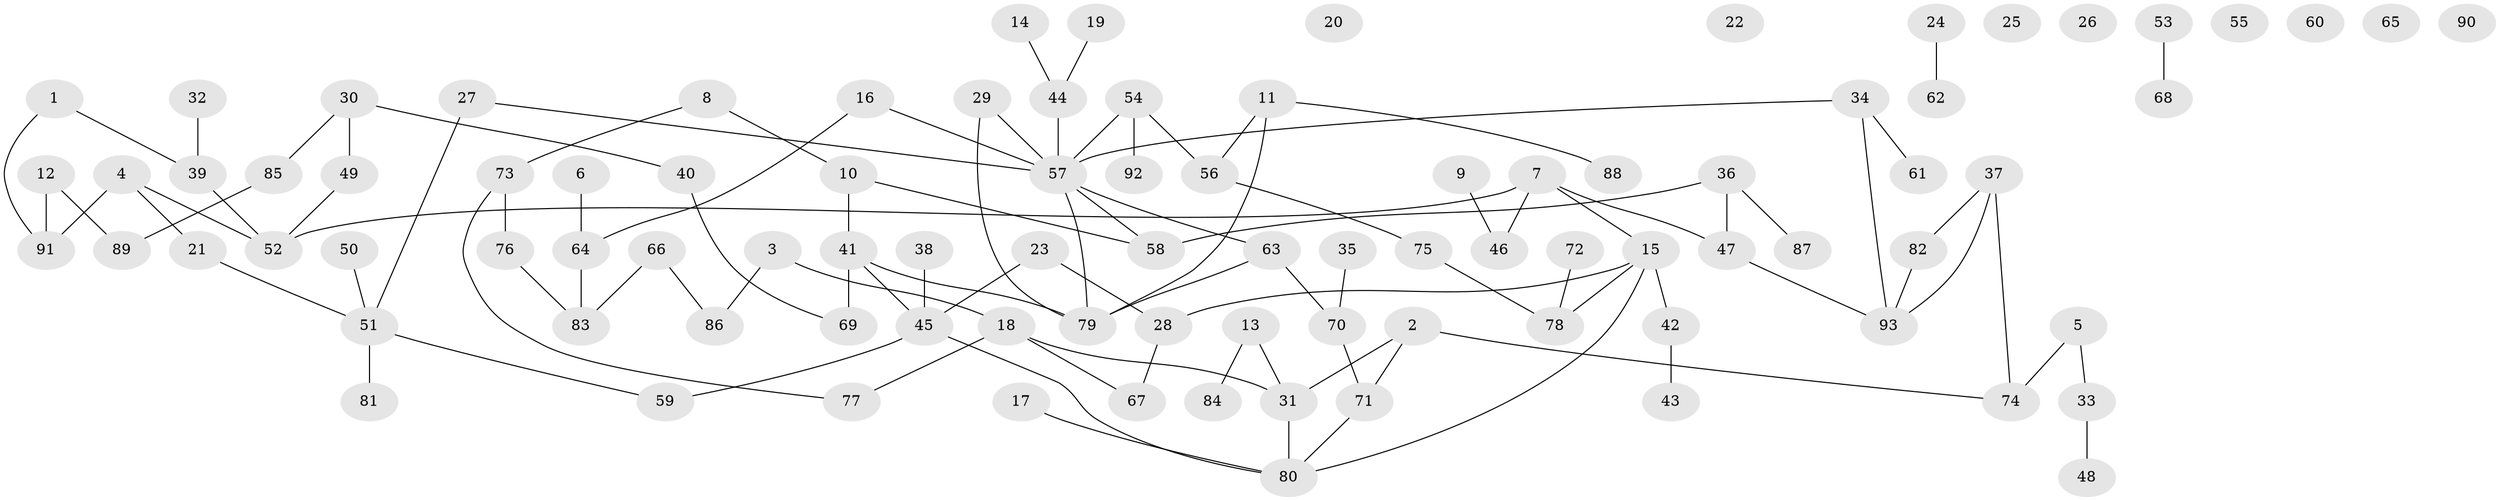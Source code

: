// Generated by graph-tools (version 1.1) at 2025/13/03/09/25 04:13:04]
// undirected, 93 vertices, 103 edges
graph export_dot {
graph [start="1"]
  node [color=gray90,style=filled];
  1;
  2;
  3;
  4;
  5;
  6;
  7;
  8;
  9;
  10;
  11;
  12;
  13;
  14;
  15;
  16;
  17;
  18;
  19;
  20;
  21;
  22;
  23;
  24;
  25;
  26;
  27;
  28;
  29;
  30;
  31;
  32;
  33;
  34;
  35;
  36;
  37;
  38;
  39;
  40;
  41;
  42;
  43;
  44;
  45;
  46;
  47;
  48;
  49;
  50;
  51;
  52;
  53;
  54;
  55;
  56;
  57;
  58;
  59;
  60;
  61;
  62;
  63;
  64;
  65;
  66;
  67;
  68;
  69;
  70;
  71;
  72;
  73;
  74;
  75;
  76;
  77;
  78;
  79;
  80;
  81;
  82;
  83;
  84;
  85;
  86;
  87;
  88;
  89;
  90;
  91;
  92;
  93;
  1 -- 39;
  1 -- 91;
  2 -- 31;
  2 -- 71;
  2 -- 74;
  3 -- 18;
  3 -- 86;
  4 -- 21;
  4 -- 52;
  4 -- 91;
  5 -- 33;
  5 -- 74;
  6 -- 64;
  7 -- 15;
  7 -- 46;
  7 -- 47;
  7 -- 52;
  8 -- 10;
  8 -- 73;
  9 -- 46;
  10 -- 41;
  10 -- 58;
  11 -- 56;
  11 -- 79;
  11 -- 88;
  12 -- 89;
  12 -- 91;
  13 -- 31;
  13 -- 84;
  14 -- 44;
  15 -- 28;
  15 -- 42;
  15 -- 78;
  15 -- 80;
  16 -- 57;
  16 -- 64;
  17 -- 80;
  18 -- 31;
  18 -- 67;
  18 -- 77;
  19 -- 44;
  21 -- 51;
  23 -- 28;
  23 -- 45;
  24 -- 62;
  27 -- 51;
  27 -- 57;
  28 -- 67;
  29 -- 57;
  29 -- 79;
  30 -- 40;
  30 -- 49;
  30 -- 85;
  31 -- 80;
  32 -- 39;
  33 -- 48;
  34 -- 57;
  34 -- 61;
  34 -- 93;
  35 -- 70;
  36 -- 47;
  36 -- 58;
  36 -- 87;
  37 -- 74;
  37 -- 82;
  37 -- 93;
  38 -- 45;
  39 -- 52;
  40 -- 69;
  41 -- 45;
  41 -- 69;
  41 -- 79;
  42 -- 43;
  44 -- 57;
  45 -- 59;
  45 -- 80;
  47 -- 93;
  49 -- 52;
  50 -- 51;
  51 -- 59;
  51 -- 81;
  53 -- 68;
  54 -- 56;
  54 -- 57;
  54 -- 92;
  56 -- 75;
  57 -- 58;
  57 -- 63;
  57 -- 79;
  63 -- 70;
  63 -- 79;
  64 -- 83;
  66 -- 83;
  66 -- 86;
  70 -- 71;
  71 -- 80;
  72 -- 78;
  73 -- 76;
  73 -- 77;
  75 -- 78;
  76 -- 83;
  82 -- 93;
  85 -- 89;
}
